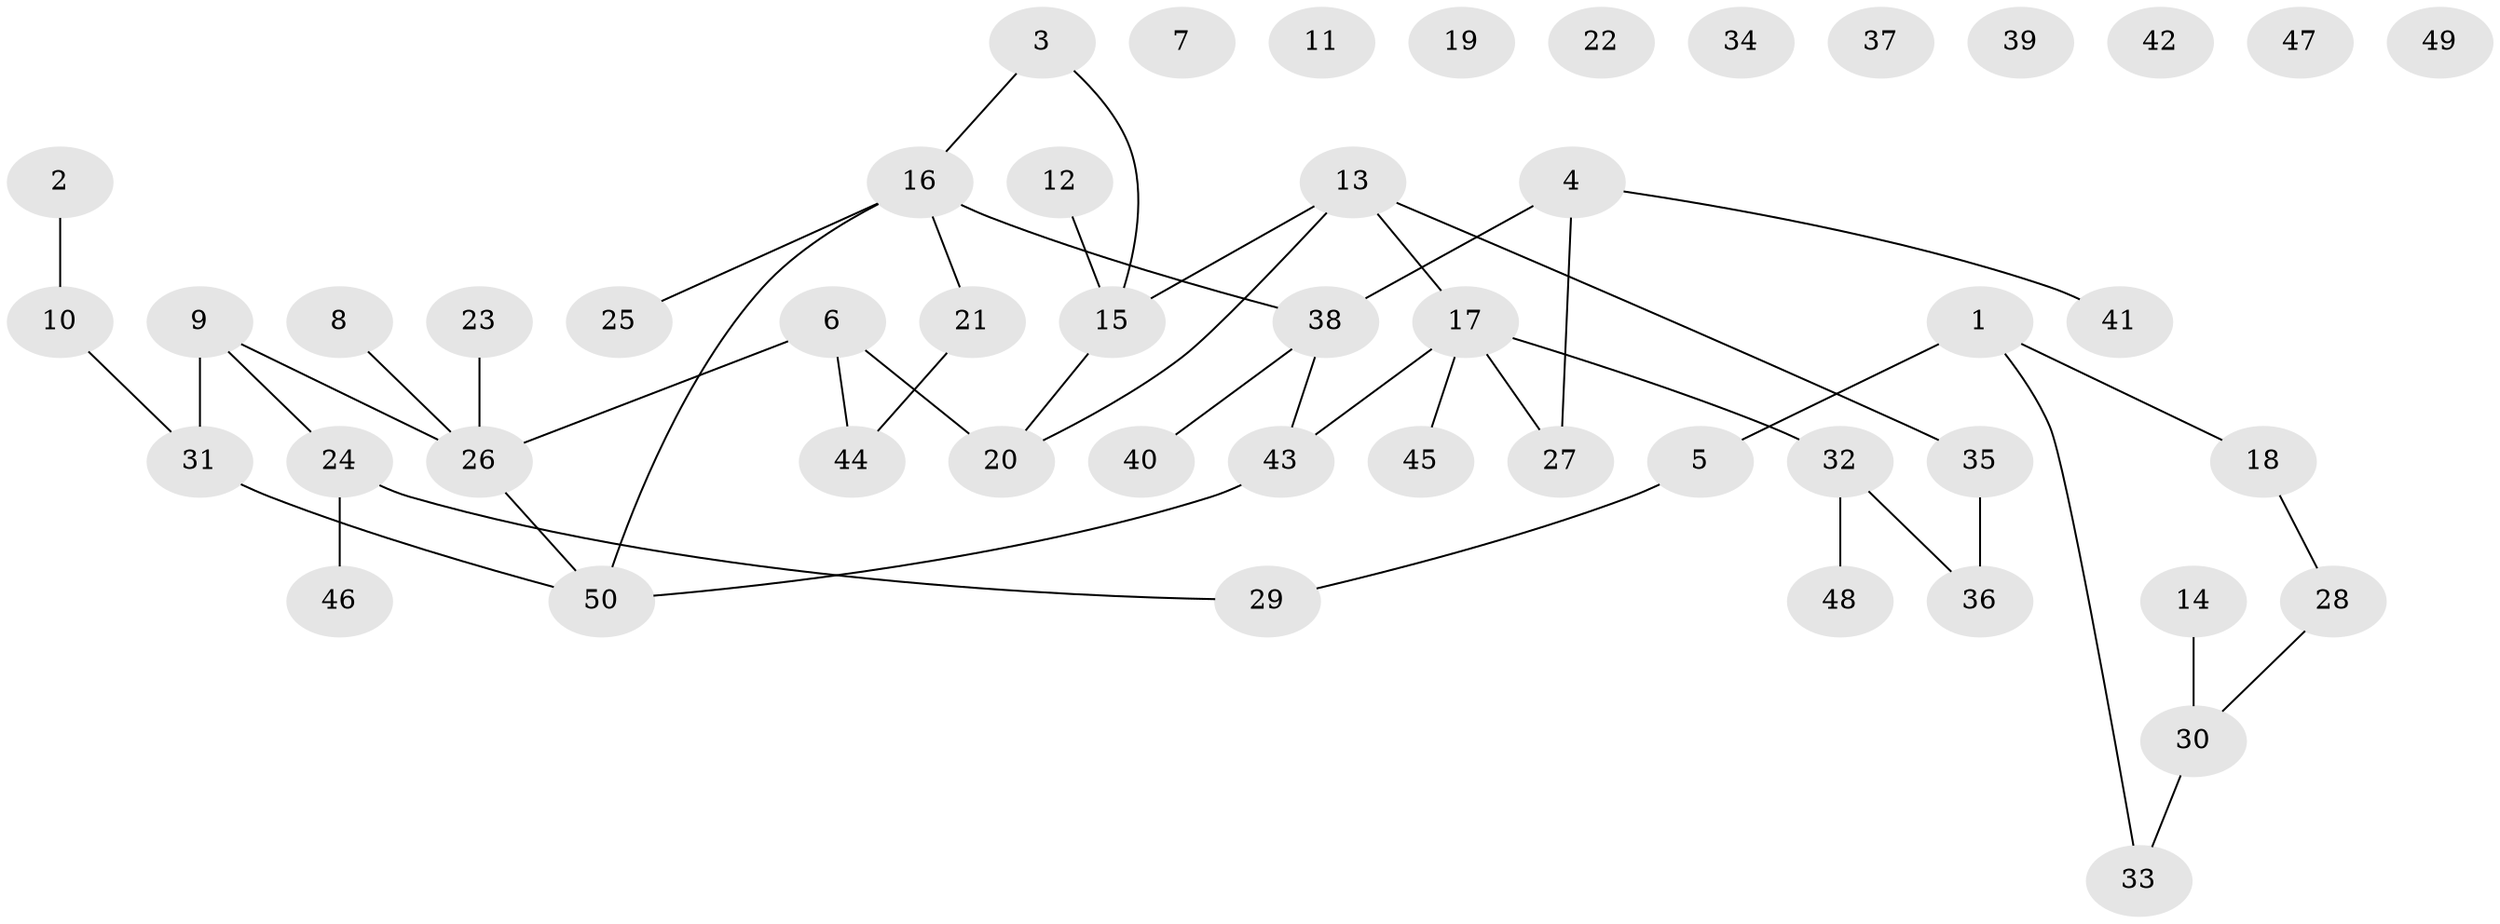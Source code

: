 // Generated by graph-tools (version 1.1) at 2025/12/03/09/25 04:12:52]
// undirected, 50 vertices, 48 edges
graph export_dot {
graph [start="1"]
  node [color=gray90,style=filled];
  1;
  2;
  3;
  4;
  5;
  6;
  7;
  8;
  9;
  10;
  11;
  12;
  13;
  14;
  15;
  16;
  17;
  18;
  19;
  20;
  21;
  22;
  23;
  24;
  25;
  26;
  27;
  28;
  29;
  30;
  31;
  32;
  33;
  34;
  35;
  36;
  37;
  38;
  39;
  40;
  41;
  42;
  43;
  44;
  45;
  46;
  47;
  48;
  49;
  50;
  1 -- 5;
  1 -- 18;
  1 -- 33;
  2 -- 10;
  3 -- 15;
  3 -- 16;
  4 -- 27;
  4 -- 38;
  4 -- 41;
  5 -- 29;
  6 -- 20;
  6 -- 26;
  6 -- 44;
  8 -- 26;
  9 -- 24;
  9 -- 26;
  9 -- 31;
  10 -- 31;
  12 -- 15;
  13 -- 15;
  13 -- 17;
  13 -- 20;
  13 -- 35;
  14 -- 30;
  15 -- 20;
  16 -- 21;
  16 -- 25;
  16 -- 38;
  16 -- 50;
  17 -- 27;
  17 -- 32;
  17 -- 43;
  17 -- 45;
  18 -- 28;
  21 -- 44;
  23 -- 26;
  24 -- 29;
  24 -- 46;
  26 -- 50;
  28 -- 30;
  30 -- 33;
  31 -- 50;
  32 -- 36;
  32 -- 48;
  35 -- 36;
  38 -- 40;
  38 -- 43;
  43 -- 50;
}
